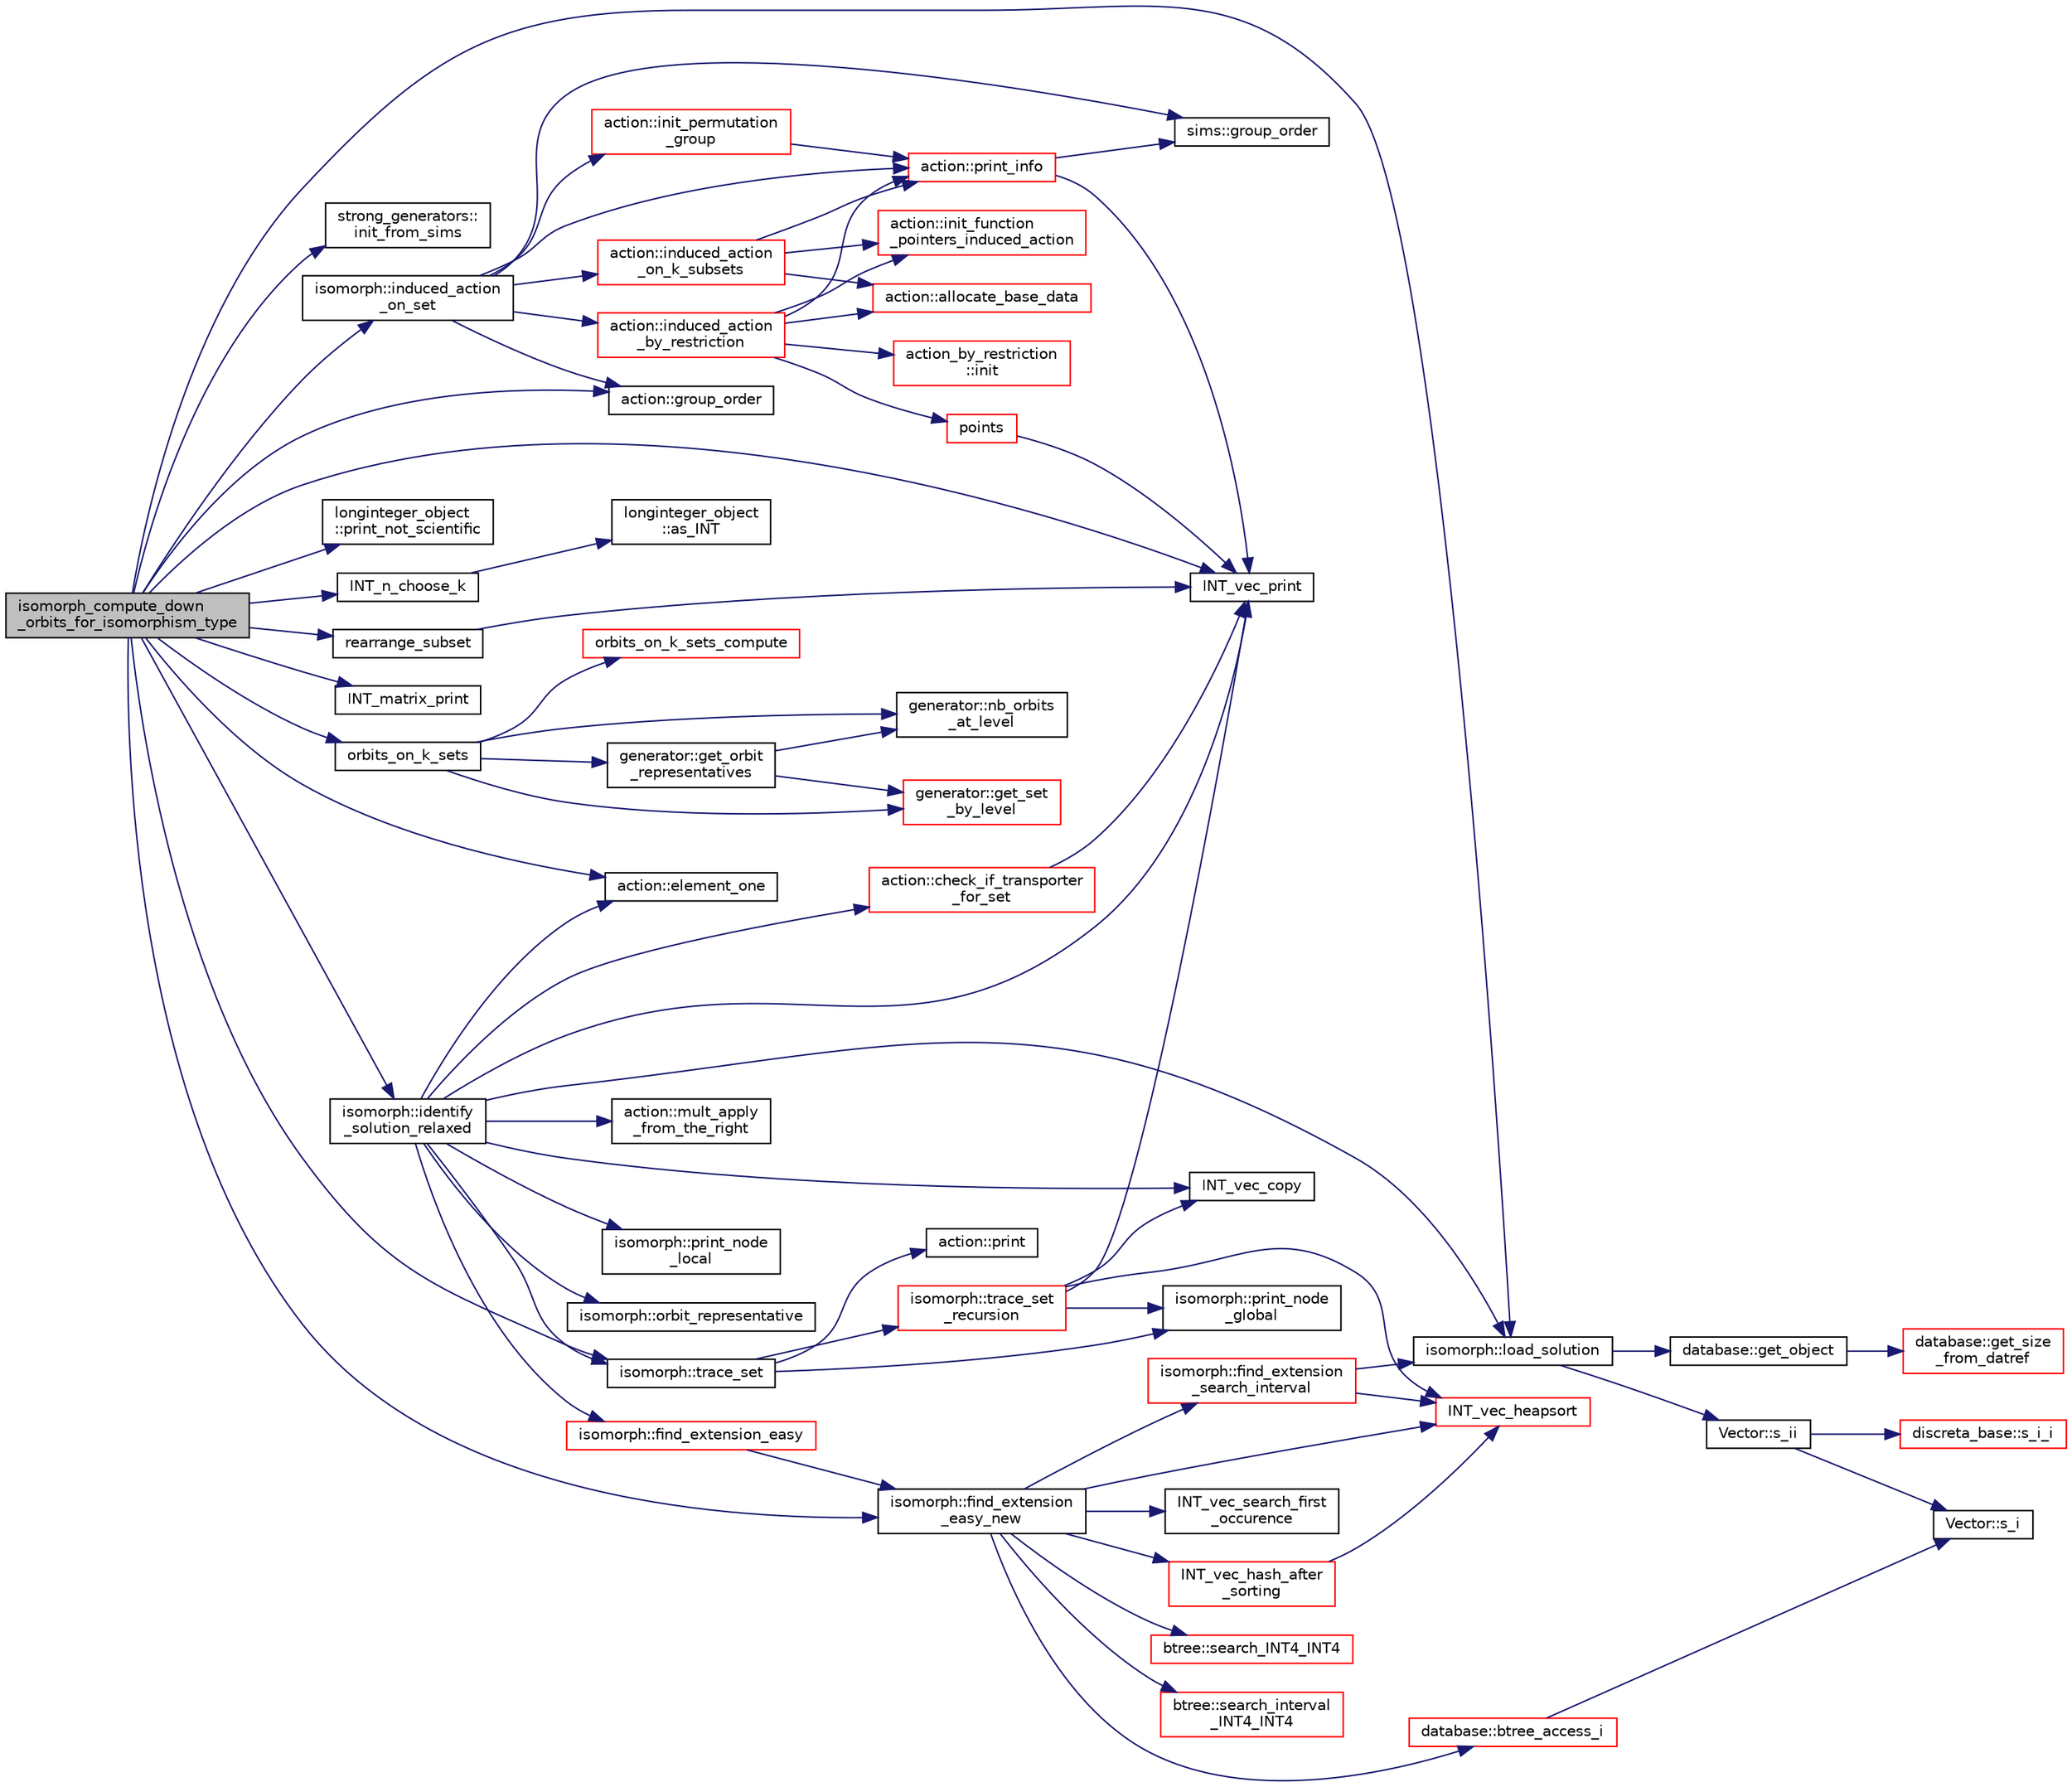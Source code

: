 digraph "isomorph_compute_down_orbits_for_isomorphism_type"
{
  edge [fontname="Helvetica",fontsize="10",labelfontname="Helvetica",labelfontsize="10"];
  node [fontname="Helvetica",fontsize="10",shape=record];
  rankdir="LR";
  Node2058 [label="isomorph_compute_down\l_orbits_for_isomorphism_type",height=0.2,width=0.4,color="black", fillcolor="grey75", style="filled", fontcolor="black"];
  Node2058 -> Node2059 [color="midnightblue",fontsize="10",style="solid",fontname="Helvetica"];
  Node2059 [label="isomorph::load_solution",height=0.2,width=0.4,color="black", fillcolor="white", style="filled",URL="$d3/d5f/classisomorph.html#a18df8e5d8ba2c2fe7c6d59a2d42768a5"];
  Node2059 -> Node2060 [color="midnightblue",fontsize="10",style="solid",fontname="Helvetica"];
  Node2060 [label="database::get_object",height=0.2,width=0.4,color="black", fillcolor="white", style="filled",URL="$db/d72/classdatabase.html#a2f58ec1301addabc2fb6544038e108c6"];
  Node2060 -> Node2061 [color="midnightblue",fontsize="10",style="solid",fontname="Helvetica"];
  Node2061 [label="database::get_size\l_from_datref",height=0.2,width=0.4,color="red", fillcolor="white", style="filled",URL="$db/d72/classdatabase.html#ae71e4c19b07a2d67682fbd4b069e9a7e"];
  Node2059 -> Node2072 [color="midnightblue",fontsize="10",style="solid",fontname="Helvetica"];
  Node2072 [label="Vector::s_ii",height=0.2,width=0.4,color="black", fillcolor="white", style="filled",URL="$d5/db2/class_vector.html#a75d4942cc7b9794717b4846c10520db8"];
  Node2072 -> Node2063 [color="midnightblue",fontsize="10",style="solid",fontname="Helvetica"];
  Node2063 [label="Vector::s_i",height=0.2,width=0.4,color="black", fillcolor="white", style="filled",URL="$d5/db2/class_vector.html#a1c4fe1752523df8119f70dd550244871"];
  Node2072 -> Node2073 [color="midnightblue",fontsize="10",style="solid",fontname="Helvetica"];
  Node2073 [label="discreta_base::s_i_i",height=0.2,width=0.4,color="red", fillcolor="white", style="filled",URL="$d7/d71/classdiscreta__base.html#aadb92c01fbe69b3034b0214b33fbc735"];
  Node2058 -> Node2079 [color="midnightblue",fontsize="10",style="solid",fontname="Helvetica"];
  Node2079 [label="strong_generators::\linit_from_sims",height=0.2,width=0.4,color="black", fillcolor="white", style="filled",URL="$dc/d09/classstrong__generators.html#a2b997decdab82e889c1151f29a846a66"];
  Node2058 -> Node2080 [color="midnightblue",fontsize="10",style="solid",fontname="Helvetica"];
  Node2080 [label="isomorph::induced_action\l_on_set",height=0.2,width=0.4,color="black", fillcolor="white", style="filled",URL="$d3/d5f/classisomorph.html#a66a62f79a0f877b889ec5bd0c79392f1"];
  Node2080 -> Node2081 [color="midnightblue",fontsize="10",style="solid",fontname="Helvetica"];
  Node2081 [label="action::induced_action\l_by_restriction",height=0.2,width=0.4,color="red", fillcolor="white", style="filled",URL="$d2/d86/classaction.html#a37c21f74a97c921d882a308370c06357"];
  Node2081 -> Node2082 [color="midnightblue",fontsize="10",style="solid",fontname="Helvetica"];
  Node2082 [label="action::print_info",height=0.2,width=0.4,color="red", fillcolor="white", style="filled",URL="$d2/d86/classaction.html#a6f89e493e5c5a32e5c3b8963d438ce86"];
  Node2082 -> Node2085 [color="midnightblue",fontsize="10",style="solid",fontname="Helvetica"];
  Node2085 [label="INT_vec_print",height=0.2,width=0.4,color="black", fillcolor="white", style="filled",URL="$df/dbf/sajeeb_8_c.html#a79a5901af0b47dd0d694109543c027fe"];
  Node2082 -> Node2086 [color="midnightblue",fontsize="10",style="solid",fontname="Helvetica"];
  Node2086 [label="sims::group_order",height=0.2,width=0.4,color="black", fillcolor="white", style="filled",URL="$d9/df3/classsims.html#aa442445175656570fa35febbe790efad"];
  Node2081 -> Node2087 [color="midnightblue",fontsize="10",style="solid",fontname="Helvetica"];
  Node2087 [label="action_by_restriction\l::init",height=0.2,width=0.4,color="red", fillcolor="white", style="filled",URL="$d1/d7e/classaction__by__restriction.html#af98e88c513afe51527082f11aac571f8"];
  Node2081 -> Node2092 [color="midnightblue",fontsize="10",style="solid",fontname="Helvetica"];
  Node2092 [label="points",height=0.2,width=0.4,color="red", fillcolor="white", style="filled",URL="$d7/d83/points_8_c.html#a8a498513b4415e1a4628a70fb6b26817"];
  Node2092 -> Node2085 [color="midnightblue",fontsize="10",style="solid",fontname="Helvetica"];
  Node2081 -> Node2099 [color="midnightblue",fontsize="10",style="solid",fontname="Helvetica"];
  Node2099 [label="action::init_function\l_pointers_induced_action",height=0.2,width=0.4,color="red", fillcolor="white", style="filled",URL="$d2/d86/classaction.html#a3b9287d084b24f7a3b9532a7589c58de"];
  Node2081 -> Node2553 [color="midnightblue",fontsize="10",style="solid",fontname="Helvetica"];
  Node2553 [label="action::allocate_base_data",height=0.2,width=0.4,color="red", fillcolor="white", style="filled",URL="$d2/d86/classaction.html#a345fa8dfbb60c8a100ab4dd80a966b1b"];
  Node2080 -> Node2559 [color="midnightblue",fontsize="10",style="solid",fontname="Helvetica"];
  Node2559 [label="action::group_order",height=0.2,width=0.4,color="black", fillcolor="white", style="filled",URL="$d2/d86/classaction.html#ad1f69adb27041311d2e7be96e39388d4"];
  Node2080 -> Node2086 [color="midnightblue",fontsize="10",style="solid",fontname="Helvetica"];
  Node2080 -> Node2572 [color="midnightblue",fontsize="10",style="solid",fontname="Helvetica"];
  Node2572 [label="action::init_permutation\l_group",height=0.2,width=0.4,color="red", fillcolor="white", style="filled",URL="$d2/d86/classaction.html#a339bbfc596572ec88071c5f5e0ce3f41"];
  Node2572 -> Node2082 [color="midnightblue",fontsize="10",style="solid",fontname="Helvetica"];
  Node2080 -> Node2082 [color="midnightblue",fontsize="10",style="solid",fontname="Helvetica"];
  Node2080 -> Node2618 [color="midnightblue",fontsize="10",style="solid",fontname="Helvetica"];
  Node2618 [label="action::induced_action\l_on_k_subsets",height=0.2,width=0.4,color="red", fillcolor="white", style="filled",URL="$d2/d86/classaction.html#a2eb6058853cffc4c099099e07ecbe612"];
  Node2618 -> Node2099 [color="midnightblue",fontsize="10",style="solid",fontname="Helvetica"];
  Node2618 -> Node2553 [color="midnightblue",fontsize="10",style="solid",fontname="Helvetica"];
  Node2618 -> Node2082 [color="midnightblue",fontsize="10",style="solid",fontname="Helvetica"];
  Node2058 -> Node2085 [color="midnightblue",fontsize="10",style="solid",fontname="Helvetica"];
  Node2058 -> Node2559 [color="midnightblue",fontsize="10",style="solid",fontname="Helvetica"];
  Node2058 -> Node2621 [color="midnightblue",fontsize="10",style="solid",fontname="Helvetica"];
  Node2621 [label="longinteger_object\l::print_not_scientific",height=0.2,width=0.4,color="black", fillcolor="white", style="filled",URL="$dd/d7e/classlonginteger__object.html#ab80ea5c103cf97de662da3f1c79b2dd4"];
  Node2058 -> Node2620 [color="midnightblue",fontsize="10",style="solid",fontname="Helvetica"];
  Node2620 [label="INT_n_choose_k",height=0.2,width=0.4,color="black", fillcolor="white", style="filled",URL="$d2/d7c/combinatorics_8_c.html#aa74adc702e59feadb839f44c0aaec8f6"];
  Node2620 -> Node2126 [color="midnightblue",fontsize="10",style="solid",fontname="Helvetica"];
  Node2126 [label="longinteger_object\l::as_INT",height=0.2,width=0.4,color="black", fillcolor="white", style="filled",URL="$dd/d7e/classlonginteger__object.html#afb992d4679a6741acc63c8bcba27971e"];
  Node2058 -> Node2622 [color="midnightblue",fontsize="10",style="solid",fontname="Helvetica"];
  Node2622 [label="orbits_on_k_sets",height=0.2,width=0.4,color="black", fillcolor="white", style="filled",URL="$da/d10/other_8h.html#afe3d79116aa8b4d1a93d444a3a979b6e"];
  Node2622 -> Node2623 [color="midnightblue",fontsize="10",style="solid",fontname="Helvetica"];
  Node2623 [label="orbits_on_k_sets_compute",height=0.2,width=0.4,color="red", fillcolor="white", style="filled",URL="$d3/d35/snakes__and__ladders__global_8_c.html#a96743526b15703539d544499276aaa71"];
  Node2622 -> Node2974 [color="midnightblue",fontsize="10",style="solid",fontname="Helvetica"];
  Node2974 [label="generator::get_orbit\l_representatives",height=0.2,width=0.4,color="black", fillcolor="white", style="filled",URL="$d7/d73/classgenerator.html#a10b4d5109d52d78991b71870c32e4bcd"];
  Node2974 -> Node2641 [color="midnightblue",fontsize="10",style="solid",fontname="Helvetica"];
  Node2641 [label="generator::nb_orbits\l_at_level",height=0.2,width=0.4,color="black", fillcolor="white", style="filled",URL="$d7/d73/classgenerator.html#a020f3d8378448310d044a4a24fadf301"];
  Node2974 -> Node2975 [color="midnightblue",fontsize="10",style="solid",fontname="Helvetica"];
  Node2975 [label="generator::get_set\l_by_level",height=0.2,width=0.4,color="red", fillcolor="white", style="filled",URL="$d7/d73/classgenerator.html#a3012a80d862b42c848b84584389c8594"];
  Node2622 -> Node2641 [color="midnightblue",fontsize="10",style="solid",fontname="Helvetica"];
  Node2622 -> Node2975 [color="midnightblue",fontsize="10",style="solid",fontname="Helvetica"];
  Node2058 -> Node2176 [color="midnightblue",fontsize="10",style="solid",fontname="Helvetica"];
  Node2176 [label="INT_matrix_print",height=0.2,width=0.4,color="black", fillcolor="white", style="filled",URL="$d5/db4/io__and__os_8h.html#afd4180a24bef3a2b584668a4eaf607ff"];
  Node2058 -> Node2977 [color="midnightblue",fontsize="10",style="solid",fontname="Helvetica"];
  Node2977 [label="rearrange_subset",height=0.2,width=0.4,color="black", fillcolor="white", style="filled",URL="$d5/de2/foundations_2data__structures_2data__structures_8h.html#a523610ec4b589b62fcd862f7dd2392a8"];
  Node2977 -> Node2085 [color="midnightblue",fontsize="10",style="solid",fontname="Helvetica"];
  Node2058 -> Node2105 [color="midnightblue",fontsize="10",style="solid",fontname="Helvetica"];
  Node2105 [label="action::element_one",height=0.2,width=0.4,color="black", fillcolor="white", style="filled",URL="$d2/d86/classaction.html#a780a105daf04d6d1fe7e2f63b3c88e3b"];
  Node2058 -> Node2978 [color="midnightblue",fontsize="10",style="solid",fontname="Helvetica"];
  Node2978 [label="isomorph::trace_set",height=0.2,width=0.4,color="black", fillcolor="white", style="filled",URL="$d3/d5f/classisomorph.html#ab7bbf8af4ad4d1c7bcbbd190ee2ce6a6"];
  Node2978 -> Node2979 [color="midnightblue",fontsize="10",style="solid",fontname="Helvetica"];
  Node2979 [label="isomorph::trace_set\l_recursion",height=0.2,width=0.4,color="red", fillcolor="white", style="filled",URL="$d3/d5f/classisomorph.html#a8ef29320b04d7ca09212706e47b013b9"];
  Node2979 -> Node2980 [color="midnightblue",fontsize="10",style="solid",fontname="Helvetica"];
  Node2980 [label="isomorph::print_node\l_global",height=0.2,width=0.4,color="black", fillcolor="white", style="filled",URL="$d3/d5f/classisomorph.html#ac62bed8edc25b5b50cc4f275f94c8470"];
  Node2979 -> Node2143 [color="midnightblue",fontsize="10",style="solid",fontname="Helvetica"];
  Node2143 [label="INT_vec_copy",height=0.2,width=0.4,color="black", fillcolor="white", style="filled",URL="$df/dbf/sajeeb_8_c.html#ac2d875e27e009af6ec04d17254d11075"];
  Node2979 -> Node2085 [color="midnightblue",fontsize="10",style="solid",fontname="Helvetica"];
  Node2979 -> Node2457 [color="midnightblue",fontsize="10",style="solid",fontname="Helvetica"];
  Node2457 [label="INT_vec_heapsort",height=0.2,width=0.4,color="red", fillcolor="white", style="filled",URL="$d5/de2/foundations_2data__structures_2data__structures_8h.html#a3590ad9987f801fbfc94634300182f39"];
  Node2978 -> Node2980 [color="midnightblue",fontsize="10",style="solid",fontname="Helvetica"];
  Node2978 -> Node2445 [color="midnightblue",fontsize="10",style="solid",fontname="Helvetica"];
  Node2445 [label="action::print",height=0.2,width=0.4,color="black", fillcolor="white", style="filled",URL="$d2/d86/classaction.html#ae4159079fcf493e0e110c2114cc0a52d"];
  Node2058 -> Node3021 [color="midnightblue",fontsize="10",style="solid",fontname="Helvetica"];
  Node3021 [label="isomorph::find_extension\l_easy_new",height=0.2,width=0.4,color="black", fillcolor="white", style="filled",URL="$d3/d5f/classisomorph.html#a239dde6a8264198fc3f6fb2e15cd882d"];
  Node3021 -> Node2457 [color="midnightblue",fontsize="10",style="solid",fontname="Helvetica"];
  Node3021 -> Node3022 [color="midnightblue",fontsize="10",style="solid",fontname="Helvetica"];
  Node3022 [label="INT_vec_hash_after\l_sorting",height=0.2,width=0.4,color="red", fillcolor="white", style="filled",URL="$d5/db4/io__and__os_8h.html#aeafeac33912863498dad1e3c222d54b7"];
  Node3022 -> Node2457 [color="midnightblue",fontsize="10",style="solid",fontname="Helvetica"];
  Node3021 -> Node3024 [color="midnightblue",fontsize="10",style="solid",fontname="Helvetica"];
  Node3024 [label="INT_vec_search_first\l_occurence",height=0.2,width=0.4,color="black", fillcolor="white", style="filled",URL="$d5/de2/foundations_2data__structures_2data__structures_8h.html#a544ec7b1804104bea554694504404dfb"];
  Node3021 -> Node2987 [color="midnightblue",fontsize="10",style="solid",fontname="Helvetica"];
  Node2987 [label="database::btree_access_i",height=0.2,width=0.4,color="red", fillcolor="white", style="filled",URL="$db/d72/classdatabase.html#a215047d1b32b8bd54f91a7bdca168eee"];
  Node2987 -> Node2063 [color="midnightblue",fontsize="10",style="solid",fontname="Helvetica"];
  Node3021 -> Node3025 [color="midnightblue",fontsize="10",style="solid",fontname="Helvetica"];
  Node3025 [label="btree::search_INT4_INT4",height=0.2,width=0.4,color="red", fillcolor="white", style="filled",URL="$dd/db0/classbtree.html#a8746bb2cda91692ba57e9a72dde59a23"];
  Node3021 -> Node3034 [color="midnightblue",fontsize="10",style="solid",fontname="Helvetica"];
  Node3034 [label="btree::search_interval\l_INT4_INT4",height=0.2,width=0.4,color="red", fillcolor="white", style="filled",URL="$dd/db0/classbtree.html#a3bff689197882a625884b9625495c46f"];
  Node3021 -> Node3035 [color="midnightblue",fontsize="10",style="solid",fontname="Helvetica"];
  Node3035 [label="isomorph::find_extension\l_search_interval",height=0.2,width=0.4,color="red", fillcolor="white", style="filled",URL="$d3/d5f/classisomorph.html#af2d3de77d6df176083f2af2e1108ccb4"];
  Node3035 -> Node2059 [color="midnightblue",fontsize="10",style="solid",fontname="Helvetica"];
  Node3035 -> Node2457 [color="midnightblue",fontsize="10",style="solid",fontname="Helvetica"];
  Node2058 -> Node3037 [color="midnightblue",fontsize="10",style="solid",fontname="Helvetica"];
  Node3037 [label="isomorph::identify\l_solution_relaxed",height=0.2,width=0.4,color="black", fillcolor="white", style="filled",URL="$d3/d5f/classisomorph.html#a8c36c61c16700d8e570f71f84a4aabc6"];
  Node3037 -> Node2143 [color="midnightblue",fontsize="10",style="solid",fontname="Helvetica"];
  Node3037 -> Node2105 [color="midnightblue",fontsize="10",style="solid",fontname="Helvetica"];
  Node3037 -> Node2978 [color="midnightblue",fontsize="10",style="solid",fontname="Helvetica"];
  Node3037 -> Node3038 [color="midnightblue",fontsize="10",style="solid",fontname="Helvetica"];
  Node3038 [label="isomorph::print_node\l_local",height=0.2,width=0.4,color="black", fillcolor="white", style="filled",URL="$d3/d5f/classisomorph.html#a0c0aa4acce86bf0b479a216a3afdabcc"];
  Node3037 -> Node2085 [color="midnightblue",fontsize="10",style="solid",fontname="Helvetica"];
  Node3037 -> Node3039 [color="midnightblue",fontsize="10",style="solid",fontname="Helvetica"];
  Node3039 [label="isomorph::find_extension_easy",height=0.2,width=0.4,color="red", fillcolor="white", style="filled",URL="$d3/d5f/classisomorph.html#a2861ed73bff2090e2c2a97e263258134"];
  Node3039 -> Node3021 [color="midnightblue",fontsize="10",style="solid",fontname="Helvetica"];
  Node3037 -> Node3041 [color="midnightblue",fontsize="10",style="solid",fontname="Helvetica"];
  Node3041 [label="isomorph::orbit_representative",height=0.2,width=0.4,color="black", fillcolor="white", style="filled",URL="$d3/d5f/classisomorph.html#acdfd35e2cb33942945e10dedeb4a210f"];
  Node3037 -> Node3042 [color="midnightblue",fontsize="10",style="solid",fontname="Helvetica"];
  Node3042 [label="action::mult_apply\l_from_the_right",height=0.2,width=0.4,color="black", fillcolor="white", style="filled",URL="$d2/d86/classaction.html#a00d1b49d2550d6a4cec42543076aac5b"];
  Node3037 -> Node2059 [color="midnightblue",fontsize="10",style="solid",fontname="Helvetica"];
  Node3037 -> Node3043 [color="midnightblue",fontsize="10",style="solid",fontname="Helvetica"];
  Node3043 [label="action::check_if_transporter\l_for_set",height=0.2,width=0.4,color="red", fillcolor="white", style="filled",URL="$d2/d86/classaction.html#a84f3aaa00cbc09fb93f131b16d1fd290"];
  Node3043 -> Node2085 [color="midnightblue",fontsize="10",style="solid",fontname="Helvetica"];
}
